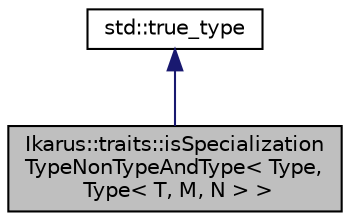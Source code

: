 digraph "Ikarus::traits::isSpecializationTypeNonTypeAndType&lt; Type, Type&lt; T, M, N &gt; &gt;"
{
 // LATEX_PDF_SIZE
  edge [fontname="Helvetica",fontsize="10",labelfontname="Helvetica",labelfontsize="10"];
  node [fontname="Helvetica",fontsize="10",shape=record];
  Node1 [label="Ikarus::traits::isSpecialization\lTypeNonTypeAndType\< Type,\l Type\< T, M, N \> \>",height=0.2,width=0.4,color="black", fillcolor="grey75", style="filled", fontcolor="black",tooltip="Type trait to check if a class is a specialization of a template with types and two non-type paramete..."];
  Node2 -> Node1 [dir="back",color="midnightblue",fontsize="10",style="solid",fontname="Helvetica"];
  Node2 [label="std::true_type",height=0.2,width=0.4,color="black", fillcolor="white", style="filled",tooltip=" "];
}
